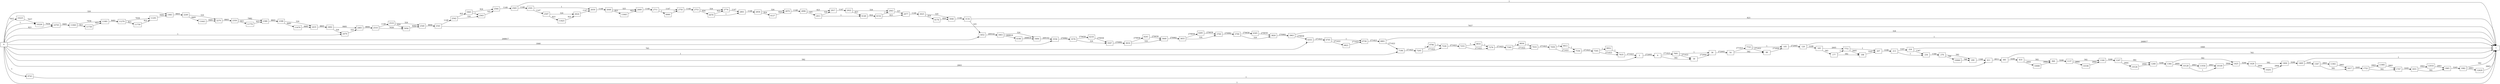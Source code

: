 digraph {
	graph [rankdir=LR]
	node [shape=rectangle]
	2 -> 9 [label=272005]
	9 -> 30 [label=582]
	9 -> 7681 [label=271423]
	30 -> 36 [label=272004]
	36 -> 54 [label=272005]
	54 -> 90 [label=582]
	54 -> 7725 [label=271423]
	90 -> 105 [label=272004]
	105 -> 120 [label=272005]
	120 -> 1 [label=268817]
	120 -> 165 [label=3188]
	165 -> 177 [label=583]
	165 -> 7751 [label=2605]
	177 -> 198 [label=582]
	177 -> 7751 [label=1]
	198 -> 207 [label=3187]
	207 -> 213 [label=3188]
	213 -> 224 [label=3187]
	213 -> 234 [label=1]
	224 -> 1 [label=1840]
	224 -> 234 [label=1347]
	234 -> 278 [label=1348]
	278 -> 299 [label=582]
	278 -> 10060 [label=766]
	299 -> 611 [label=1348]
	611 -> 681 [label=4011]
	681 -> 1 [label=765]
	681 -> 819 [label=3246]
	819 -> 840 [label=582]
	819 -> 10080 [label=2664]
	840 -> 1137 [label=3246]
	1137 -> 1164 [label=582]
	1137 -> 10106 [label=2664]
	1164 -> 1247 [label=3246]
	1247 -> 1268 [label=582]
	1247 -> 10126 [label=2664]
	1268 -> 1384 [label=3246]
	1384 -> 1425 [label=582]
	1384 -> 10128 [label=2664]
	1425 -> 1428 [label=3246]
	1428 -> 1464 [label=582]
	1428 -> 10201 [label=2664]
	1464 -> 1469 [label=3246]
	1469 -> 1 [label=1]
	1469 -> 1587 [label=3245]
	1587 -> 1617 [label=582]
	1587 -> 11961 [label=2663]
	1617 -> 1722 [label=3245]
	1722 -> 1747 [label=582]
	1722 -> 11985 [label=2663]
	1747 -> 1831 [label=3245]
	1831 -> 1865 [label=582]
	1831 -> 12018 [label=2663]
	1865 -> 1982 [label=3245]
	1982 -> 1 [label=582]
	1982 -> 12629 [label=2663]
	1983 -> 2249 [label=8805]
	2249 -> 2270 [label=324]
	2249 -> 11643 [label=8481]
	2270 -> 2359 [label=8805]
	2359 -> 2380 [label=7982]
	2359 -> 11779 [label=823]
	2380 -> 2398 [label=8805]
	2398 -> 2435 [label=324]
	2398 -> 11679 [label=8481]
	2435 -> 2462 [label=8805]
	2462 -> 2479 [label=324]
	2462 -> 2483 [label=8481]
	2479 -> 2483 [label=325]
	2483 -> 2510 [label=8806]
	2510 -> 2519 [label=1148]
	2510 -> 5956 [label=7658]
	2519 -> 2540 [label=324]
	2519 -> 5956 [label=824]
	2540 -> 2541 [label=8806]
	2541 -> 2542 [label=1149]
	2541 -> 1 [label=7657]
	2542 -> 5965 [label=825]
	2542 -> 2563 [label=324]
	2563 -> 2564 [label=325]
	2564 -> 2565 [label=1149]
	2565 -> 1 [label=1]
	2565 -> 2591 [label=1148]
	2591 -> 2597 [label=1147]
	2591 -> 2630 [label=1]
	2597 -> 2624 [label=324]
	2597 -> 11825 [label=823]
	2624 -> 2630 [label=1147]
	2630 -> 2648 [label=1148]
	2648 -> 2669 [label=325]
	2648 -> 11845 [label=823]
	2669 -> 2711 [label=1148]
	2711 -> 2750 [label=1147]
	2711 -> 6060 [label=1]
	2750 -> 2753 [label=1148]
	2753 -> 2774 [label=324]
	2753 -> 6078 [label=824]
	2774 -> 2801 [label=1147]
	2801 -> 2858 [label=1148]
	2858 -> 2879 [label=324]
	2858 -> 6127 [label=824]
	2879 -> 2896 [label=1148]
	2896 -> 2911 [label=325]
	2896 -> 2917 [label=823]
	2911 -> 2917 [label=324]
	2911 -> 6148 [label=1]
	2917 -> 2922 [label=1147]
	2922 -> 2943 [label=324]
	2922 -> 6148 [label=823]
	2943 -> 2977 [label=325]
	2977 -> 3025 [label=1148]
	3025 -> 3046 [label=324]
	3025 -> 6178 [label=824]
	3046 -> 3134 [label=1148]
	3134 -> 1 [label=823]
	3134 -> 3452 [label=325]
	3452 -> 3463 [label=269142]
	3463 -> 3484 [label=324]
	3463 -> 6198 [label=268818]
	3484 -> 3556 [label=269142]
	3556 -> 3576 [label=270982]
	3576 -> 3597 [label=324]
	3576 -> 6218 [label=270658]
	3597 -> 3616 [label=270982]
	3616 -> 3640 [label=324]
	3616 -> 6241 [label=270658]
	3640 -> 3655 [label=270982]
	3655 -> 3700 [label=324]
	3655 -> 6285 [label=270658]
	3700 -> 3799 [label=270982]
	3799 -> 3820 [label=324]
	3799 -> 6305 [label=270658]
	3820 -> 3963 [label=270982]
	3963 -> 1 [label=324]
	3963 -> 6355 [label=270658]
	5956 -> 2540 [label=8482]
	5965 -> 2563 [label=1]
	5965 -> 2564 [label=824]
	6060 -> 2750 [label=1]
	6078 -> 2801 [label=1]
	6078 -> 2774 [label=823]
	6127 -> 2879 [label=824]
	6148 -> 6154 [label=824]
	6154 -> 2943 [label=1]
	6154 -> 2977 [label=823]
	6178 -> 3046 [label=824]
	6198 -> 3484 [label=268818]
	6218 -> 3597 [label=270658]
	6241 -> 3640 [label=270658]
	6285 -> 3700 [label=270658]
	6305 -> 3820 [label=270658]
	6355 -> 6705 [label=271423]
	6705 -> 6726 [label=1]
	6705 -> 6821 [label=271422]
	6726 -> 6801 [label=271423]
	6801 -> 1 [label=1]
	6801 -> 7196 [label=271422]
	6821 -> 6726 [label=271422]
	7196 -> 7205 [label=271423]
	7205 -> 7226 [label=271422]
	7205 -> 9796 [label=1]
	7226 -> 7255 [label=271423]
	7255 -> 7276 [label=271422]
	7255 -> 9816 [label=1]
	7276 -> 7395 [label=271423]
	7395 -> 7416 [label=271422]
	7395 -> 9836 [label=1]
	7416 -> 7458 [label=271423]
	7458 -> 7536 [label=271422]
	7458 -> 9913 [label=1]
	7536 -> 7595 [label=271423]
	7595 -> 7635 [label=271422]
	7595 -> 9952 [label=1]
	7635 -> 2 [label=271423]
	7681 -> 30 [label=271422]
	7681 -> 36 [label=1]
	7725 -> 90 [label=271422]
	7725 -> 105 [label=1]
	7751 -> 198 [label=2605]
	7751 -> 207 [label=1]
	9743 -> 1 [label=1]
	9796 -> 7226 [label=1]
	9816 -> 7276 [label=1]
	9836 -> 7416 [label=1]
	9913 -> 7536 [label=1]
	9952 -> 7635 [label=1]
	10060 -> 299 [label=766]
	10080 -> 840 [label=2664]
	10106 -> 1164 [label=2664]
	10126 -> 1268 [label=2664]
	10128 -> 10149 [label=1]
	10128 -> 11934 [label=2663]
	10149 -> 1425 [label=2664]
	10201 -> 1464 [label=2664]
	10225 -> 10226 [label=7657]
	10226 -> 10795 [label=7658]
	10795 -> 11060 [label=8481]
	11060 -> 11081 [label=7658]
	11060 -> 11739 [label=823]
	11081 -> 11270 [label=8481]
	11270 -> 11291 [label=7658]
	11270 -> 11759 [label=823]
	11291 -> 1983 [label=8481]
	11643 -> 2270 [label=8481]
	11679 -> 2435 [label=8481]
	11739 -> 11081 [label=823]
	11759 -> 11291 [label=823]
	11779 -> 2380 [label=823]
	11825 -> 2624 [label=823]
	11845 -> 2669 [label=823]
	11934 -> 10149 [label=2663]
	11961 -> 1617 [label=2663]
	11985 -> 1747 [label=2663]
	12018 -> 1865 [label=2663]
	12629 -> 1 [label=2663]
	0 -> 2 [label=582]
	0 -> 1983 [label=324]
	0 -> 2479 [label=1]
	0 -> 3556 [label=1840]
	0 -> 6355 [label=765]
	0 -> 10795 [label=823]
	0 -> 10226 [label=1]
	0 -> 3452 [label=268817]
	0 -> 611 [label=2663]
	0 -> 1 [label=1]
	0 -> 9743 [label=1]
	0 -> 7196 [label=1]
	0 -> 10225 [label=7657]
}
